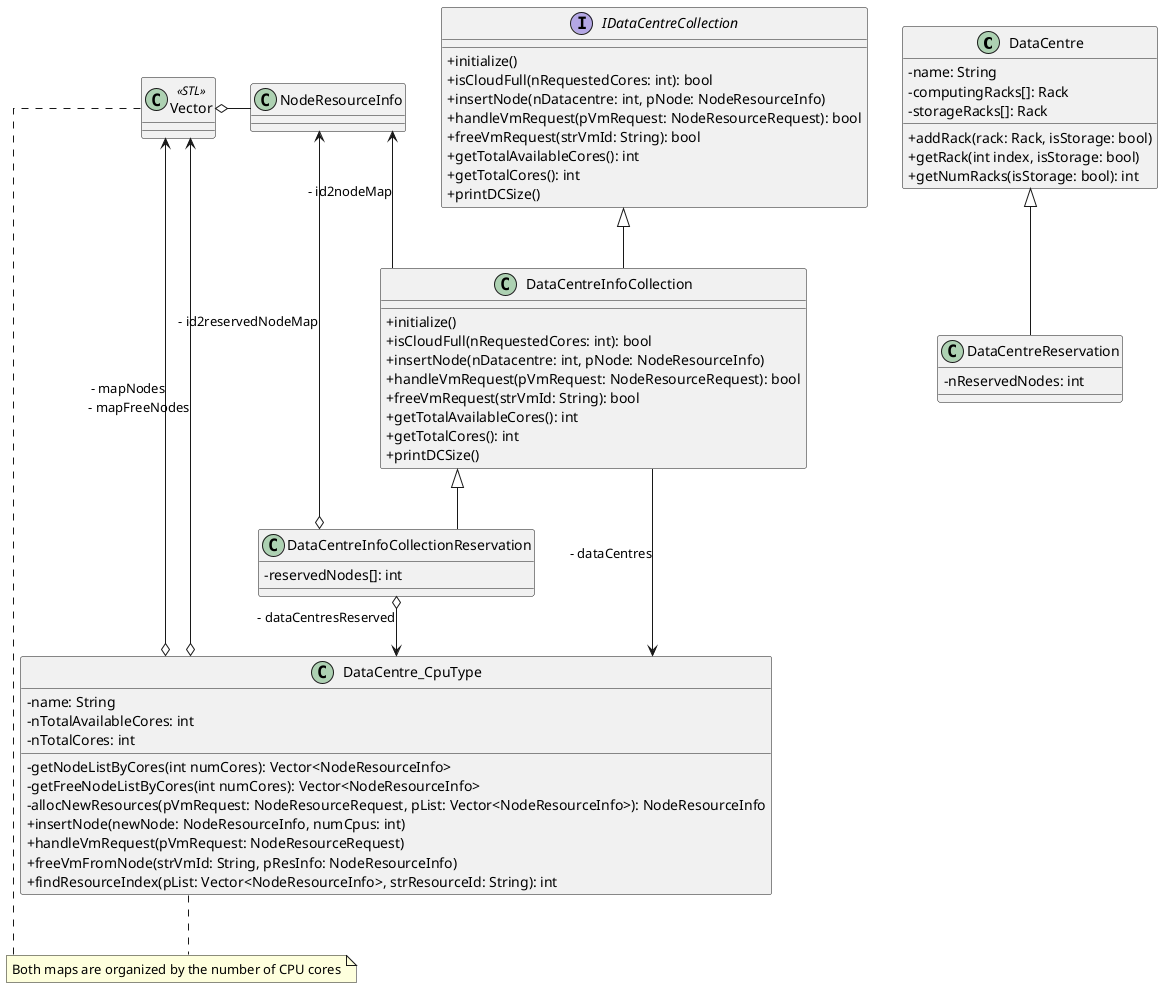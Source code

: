 @startuml
skinparam classAttributeIconSize 0
skinparam linetype ortho

class DataCentre
{
  - name: String
  - computingRacks[]: Rack
  - storageRacks[]: Rack
  + addRack(rack: Rack, isStorage: bool)
  + getRack(int index, isStorage: bool)
  + getNumRacks(isStorage: bool): int
}

class DataCentre_CpuType
{
  - name: String
  - nTotalAvailableCores: int
  - nTotalCores: int
  - getNodeListByCores(int numCores): Vector<NodeResourceInfo>
  - getFreeNodeListByCores(int numCores): Vector<NodeResourceInfo>
  - allocNewResources(pVmRequest: NodeResourceRequest, pList: Vector<NodeResourceInfo>): NodeResourceInfo
  + insertNode(newNode: NodeResourceInfo, numCpus: int)
  + handleVmRequest(pVmRequest: NodeResourceRequest)
  + freeVmFromNode(strVmId: String, pResInfo: NodeResourceInfo)
  + findResourceIndex(pList: Vector<NodeResourceInfo>, strResourceId: String): int
}
class Vector << STL >>
class NodeResourceInfo

note "Both maps are organized by the number of CPU cores" as NMAP
DataCentre_CpuType o--> Vector: "- mapNodes"
DataCentre_CpuType o--> Vector: "- mapFreeNodes"
Vector o-r- NodeResourceInfo
DataCentre_CpuType .. NMAP
NMAP .. Vector

interface IDataCentreCollection
{
  + initialize()
  + isCloudFull(nRequestedCores: int): bool
  + insertNode(nDatacentre: int, pNode: NodeResourceInfo)
  + handleVmRequest(pVmRequest: NodeResourceRequest): bool
  + freeVmRequest(strVmId: String): bool
  + getTotalAvailableCores(): int
  + getTotalCores(): int
  + printDCSize()
}

class DataCentreInfoCollection
{
  + initialize()
  + isCloudFull(nRequestedCores: int): bool
  + insertNode(nDatacentre: int, pNode: NodeResourceInfo)
  + handleVmRequest(pVmRequest: NodeResourceRequest): bool
  + freeVmRequest(strVmId: String): bool
  + getTotalAvailableCores(): int
  + getTotalCores(): int
  + printDCSize()
}
IDataCentreCollection <|-- DataCentreInfoCollection
NodeResourceInfo <-- DataCentreInfoCollection: "- id2nodeMap"
DataCentreInfoCollection --> DataCentre_CpuType: "- dataCentres"

class DataCentreReservation
{
  - nReservedNodes: int
}
DataCentre <|-- DataCentreReservation

class DataCentreInfoCollectionReservation
{
  - reservedNodes[]: int
}
DataCentreInfoCollection <|-- DataCentreInfoCollectionReservation
DataCentreInfoCollectionReservation o--> DataCentre_CpuType: "- dataCentresReserved"
DataCentreInfoCollectionReservation o--> NodeResourceInfo: "- id2reservedNodeMap"
@enduml